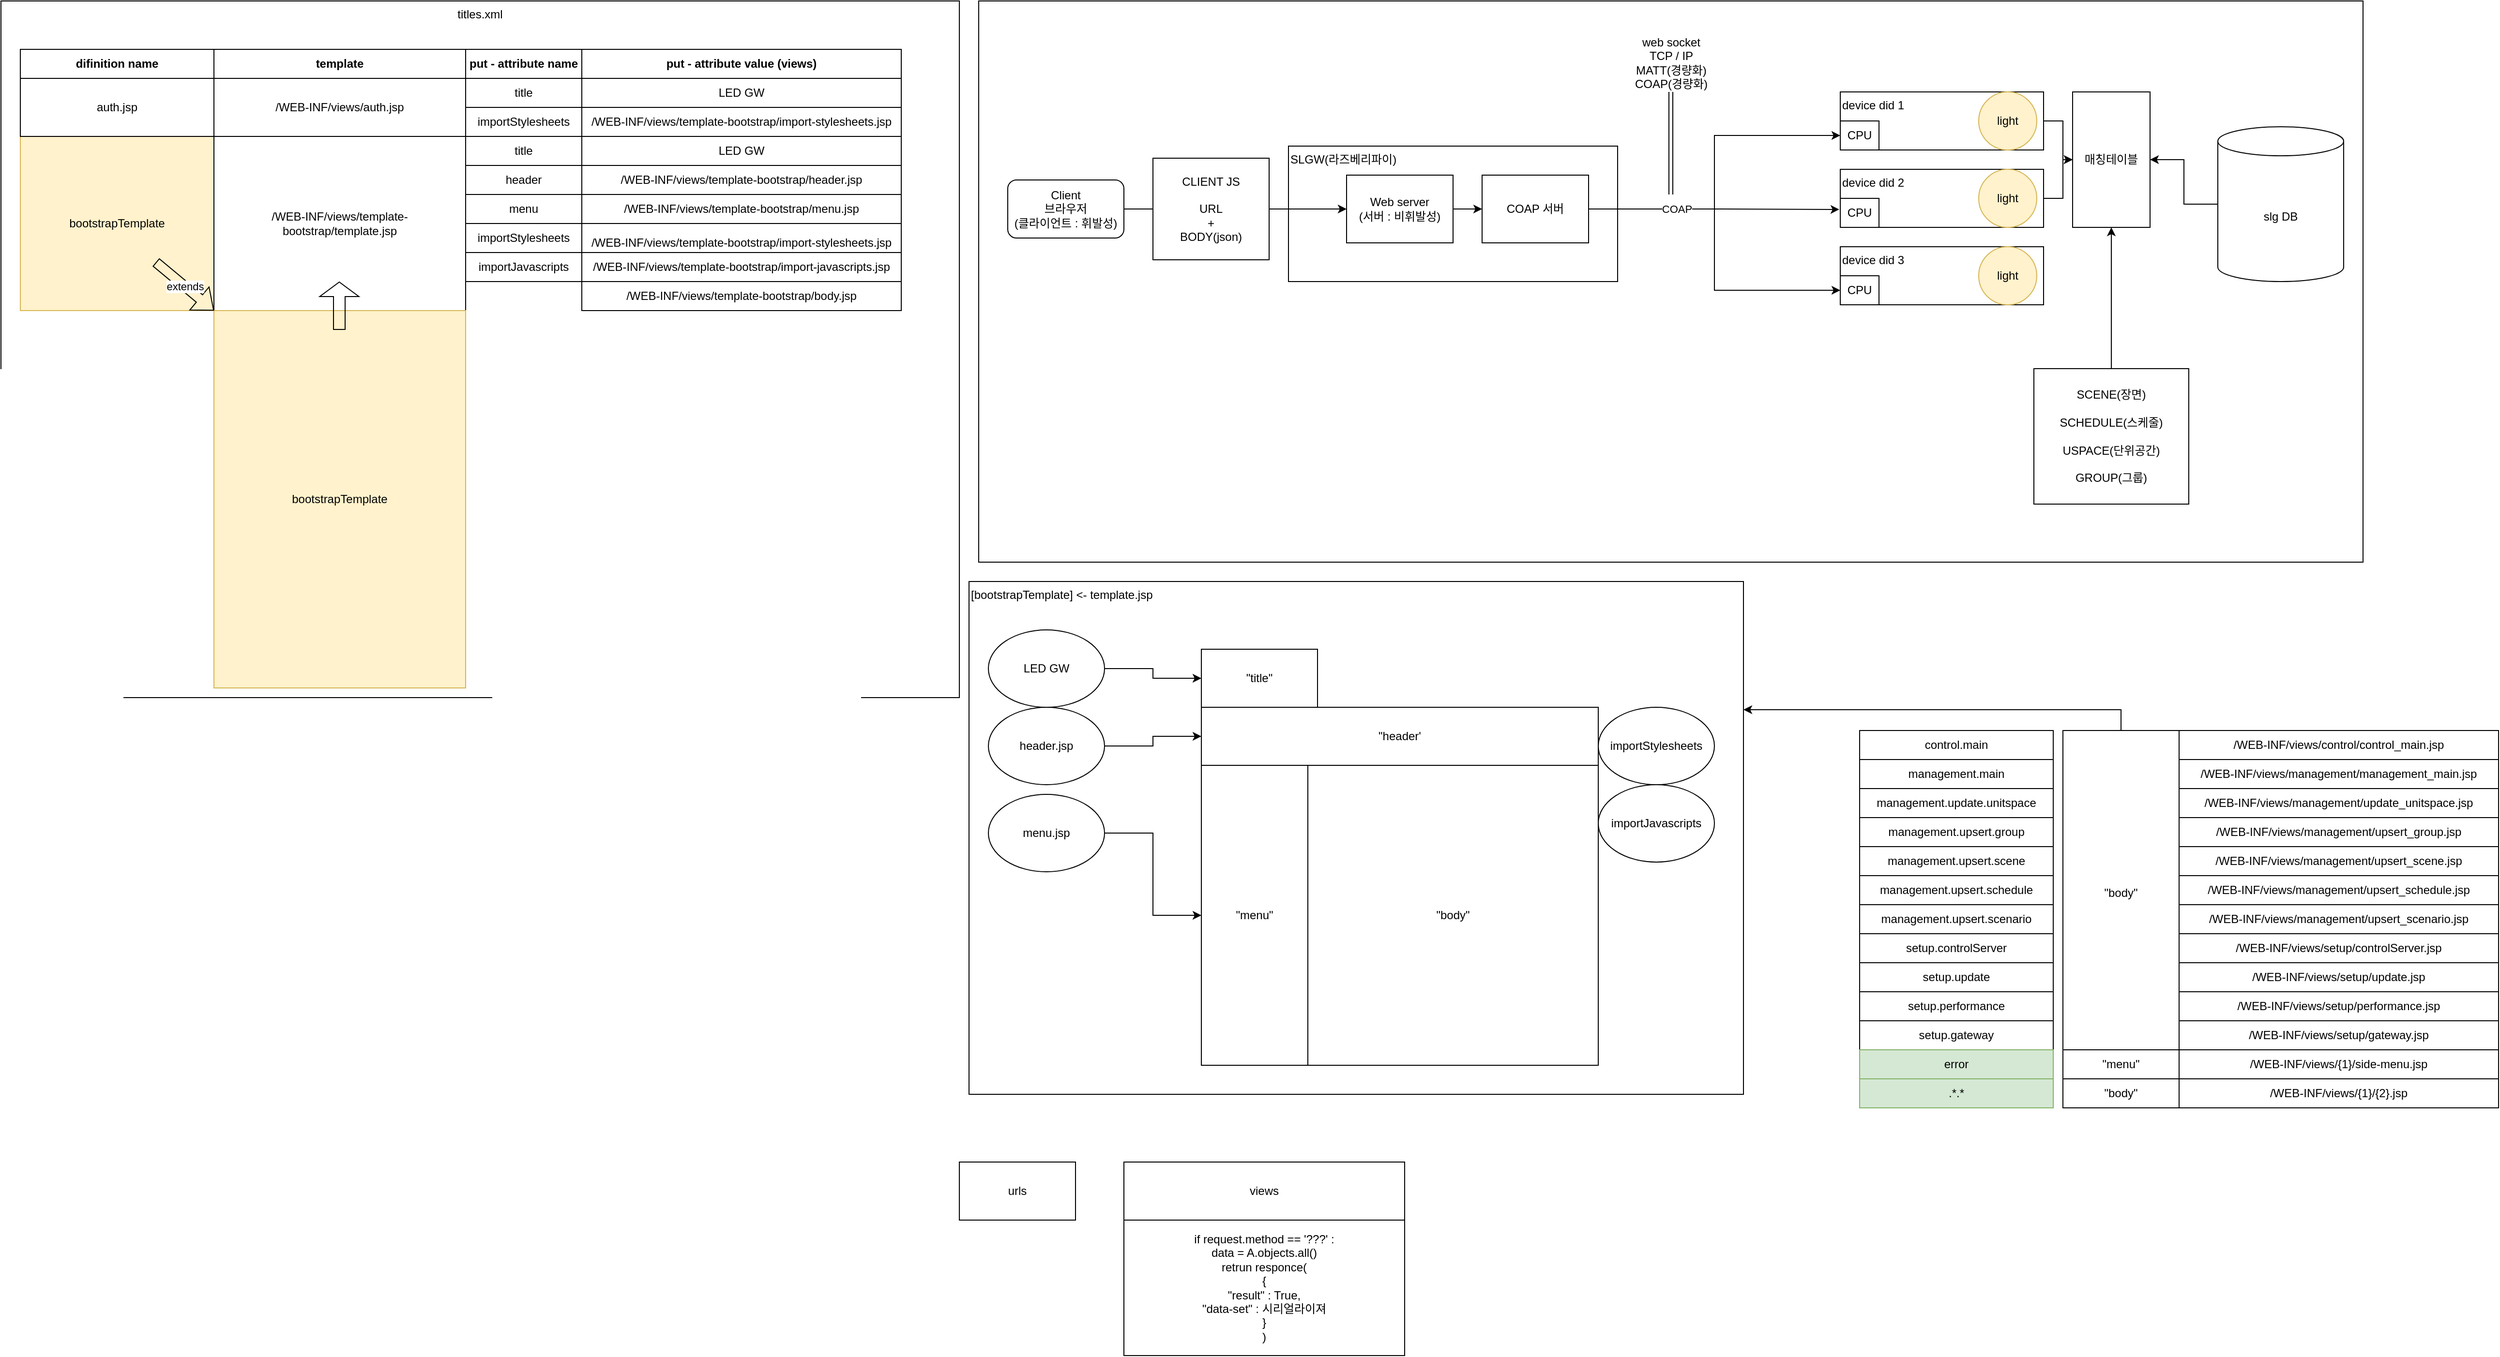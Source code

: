 <mxfile version="18.1.1" type="github">
  <diagram id="MzFicAQLVDI_cGvtkar0" name="Page-1">
    <mxGraphModel dx="460" dy="744" grid="1" gridSize="10" guides="1" tooltips="1" connect="1" arrows="1" fold="1" page="1" pageScale="1" pageWidth="827" pageHeight="1169" math="0" shadow="0">
      <root>
        <mxCell id="0" />
        <mxCell id="1" parent="0" />
        <mxCell id="2Gljx4XNKnDdfadYsLNz-16" value="[bootstrapTemplate] &amp;lt;- template.jsp" style="rounded=0;whiteSpace=wrap;html=1;verticalAlign=top;align=left;" parent="1" vertex="1">
          <mxGeometry x="1030" y="640" width="800" height="530" as="geometry" />
        </mxCell>
        <mxCell id="2Gljx4XNKnDdfadYsLNz-2" value="" style="rounded=0;whiteSpace=wrap;html=1;" parent="1" vertex="1">
          <mxGeometry x="1040" y="40" width="1430" height="580" as="geometry" />
        </mxCell>
        <mxCell id="lAMjxFeC6OFQzj6104G1-1" value="SLGW(라즈베리파이)" style="rounded=0;whiteSpace=wrap;html=1;verticalAlign=top;align=left;" parent="1" vertex="1">
          <mxGeometry x="1360" y="190" width="340" height="140" as="geometry" />
        </mxCell>
        <mxCell id="Hx5KmIL_yOUIcQr_x3xt-8" value="titles.xml" style="rounded=0;whiteSpace=wrap;html=1;verticalAlign=top;" parent="1" vertex="1">
          <mxGeometry x="30" y="40" width="990" height="720" as="geometry" />
        </mxCell>
        <mxCell id="Hx5KmIL_yOUIcQr_x3xt-2" value="title" style="rounded=0;whiteSpace=wrap;html=1;" parent="1" vertex="1">
          <mxGeometry x="510" y="180" width="120" height="30" as="geometry" />
        </mxCell>
        <mxCell id="Hx5KmIL_yOUIcQr_x3xt-3" value="header" style="rounded=0;whiteSpace=wrap;html=1;" parent="1" vertex="1">
          <mxGeometry x="510" y="210" width="120" height="30" as="geometry" />
        </mxCell>
        <mxCell id="Hx5KmIL_yOUIcQr_x3xt-4" value="menu" style="rounded=0;whiteSpace=wrap;html=1;" parent="1" vertex="1">
          <mxGeometry x="510" y="240" width="120" height="30" as="geometry" />
        </mxCell>
        <mxCell id="Hx5KmIL_yOUIcQr_x3xt-5" value="importStylesheets" style="rounded=0;whiteSpace=wrap;html=1;" parent="1" vertex="1">
          <mxGeometry x="510" y="270" width="120" height="30" as="geometry" />
        </mxCell>
        <mxCell id="Hx5KmIL_yOUIcQr_x3xt-6" value="importJavascripts" style="rounded=0;whiteSpace=wrap;html=1;" parent="1" vertex="1">
          <mxGeometry x="510" y="300" width="120" height="30" as="geometry" />
        </mxCell>
        <mxCell id="2Gljx4XNKnDdfadYsLNz-23" style="edgeStyle=orthogonalEdgeStyle;rounded=0;orthogonalLoop=1;jettySize=auto;html=1;exitX=0.5;exitY=0;exitDx=0;exitDy=0;entryX=1;entryY=0.25;entryDx=0;entryDy=0;" parent="1" source="Hx5KmIL_yOUIcQr_x3xt-7" target="2Gljx4XNKnDdfadYsLNz-16" edge="1">
          <mxGeometry relative="1" as="geometry" />
        </mxCell>
        <mxCell id="Hx5KmIL_yOUIcQr_x3xt-7" value="&quot;body&quot;" style="rounded=0;whiteSpace=wrap;html=1;" parent="1" vertex="1">
          <mxGeometry x="2160" y="794" width="120" height="336" as="geometry" />
        </mxCell>
        <mxCell id="Hx5KmIL_yOUIcQr_x3xt-24" value="/WEB-INF/views/{1}/side-menu.jsp" style="group;" parent="1" vertex="1" connectable="0">
          <mxGeometry x="2280" y="794" width="330" height="390" as="geometry" />
        </mxCell>
        <UserObject label="/WEB-INF/views/management/upsert_scenario.jsp" link="management.upsert.scenario" id="Hx5KmIL_yOUIcQr_x3xt-25">
          <mxCell style="rounded=0;whiteSpace=wrap;html=1;" parent="Hx5KmIL_yOUIcQr_x3xt-24" vertex="1">
            <mxGeometry y="180" width="330" height="30" as="geometry" />
          </mxCell>
        </UserObject>
        <UserObject label="/WEB-INF/views/setup/controlServer.jsp" link="setup.controlServer" id="Hx5KmIL_yOUIcQr_x3xt-26">
          <mxCell style="rounded=0;whiteSpace=wrap;html=1;" parent="Hx5KmIL_yOUIcQr_x3xt-24" vertex="1">
            <mxGeometry y="210" width="330" height="30" as="geometry" />
          </mxCell>
        </UserObject>
        <UserObject label="/WEB-INF/views/setup/update.jsp" link="setup.update" id="Hx5KmIL_yOUIcQr_x3xt-27">
          <mxCell style="rounded=0;whiteSpace=wrap;html=1;" parent="Hx5KmIL_yOUIcQr_x3xt-24" vertex="1">
            <mxGeometry y="240" width="330" height="30" as="geometry" />
          </mxCell>
        </UserObject>
        <UserObject label="/WEB-INF/views/setup/performance.jsp" link="setup.performance" id="Hx5KmIL_yOUIcQr_x3xt-28">
          <mxCell style="rounded=0;whiteSpace=wrap;html=1;" parent="Hx5KmIL_yOUIcQr_x3xt-24" vertex="1">
            <mxGeometry y="270" width="330" height="30" as="geometry" />
          </mxCell>
        </UserObject>
        <UserObject label="/WEB-INF/views/setup/gateway.jsp" link="setup.gateway" id="Hx5KmIL_yOUIcQr_x3xt-29">
          <mxCell style="rounded=0;whiteSpace=wrap;html=1;" parent="Hx5KmIL_yOUIcQr_x3xt-24" vertex="1">
            <mxGeometry y="300" width="330" height="30" as="geometry" />
          </mxCell>
        </UserObject>
        <UserObject label="/WEB-INF/views/{1}/side-menu.jsp" link="setup.performance" id="Hx5KmIL_yOUIcQr_x3xt-30">
          <mxCell style="rounded=0;whiteSpace=wrap;html=1;" parent="Hx5KmIL_yOUIcQr_x3xt-24" vertex="1">
            <mxGeometry y="330" width="330" height="30" as="geometry" />
          </mxCell>
        </UserObject>
        <UserObject label="/WEB-INF/views/{1}/{2}.jsp" link="setup.performance" id="Hx5KmIL_yOUIcQr_x3xt-31">
          <mxCell style="rounded=0;whiteSpace=wrap;html=1;" parent="Hx5KmIL_yOUIcQr_x3xt-24" vertex="1">
            <mxGeometry y="360" width="330" height="30" as="geometry" />
          </mxCell>
        </UserObject>
        <mxCell id="Hx5KmIL_yOUIcQr_x3xt-32" value="/WEB-INF/views/control/control_main.jsp" style="rounded=0;whiteSpace=wrap;html=1;" parent="Hx5KmIL_yOUIcQr_x3xt-24" vertex="1">
          <mxGeometry width="330" height="30" as="geometry" />
        </mxCell>
        <mxCell id="Hx5KmIL_yOUIcQr_x3xt-33" value="/WEB-INF/views/management/management_main.jsp" style="rounded=0;whiteSpace=wrap;html=1;" parent="Hx5KmIL_yOUIcQr_x3xt-24" vertex="1">
          <mxGeometry y="30" width="330" height="30" as="geometry" />
        </mxCell>
        <mxCell id="Hx5KmIL_yOUIcQr_x3xt-34" value="/WEB-INF/views/management/update_unitspace.jsp" style="rounded=0;whiteSpace=wrap;html=1;" parent="Hx5KmIL_yOUIcQr_x3xt-24" vertex="1">
          <mxGeometry y="60" width="330" height="30" as="geometry" />
        </mxCell>
        <UserObject label="/WEB-INF/views/management/upsert_group.jsp" id="Hx5KmIL_yOUIcQr_x3xt-35">
          <mxCell style="rounded=0;whiteSpace=wrap;html=1;" parent="Hx5KmIL_yOUIcQr_x3xt-24" vertex="1">
            <mxGeometry y="90" width="330" height="30" as="geometry" />
          </mxCell>
        </UserObject>
        <UserObject label="/WEB-INF/views/management/upsert_scene.jsp" link="management.upsert.scene" id="Hx5KmIL_yOUIcQr_x3xt-36">
          <mxCell style="rounded=0;whiteSpace=wrap;html=1;" parent="Hx5KmIL_yOUIcQr_x3xt-24" vertex="1">
            <mxGeometry y="120" width="330" height="30" as="geometry" />
          </mxCell>
        </UserObject>
        <UserObject label="/WEB-INF/views/management/upsert_schedule.jsp" link="management.upsert.schedule" id="Hx5KmIL_yOUIcQr_x3xt-37">
          <mxCell style="rounded=0;whiteSpace=wrap;html=1;" parent="Hx5KmIL_yOUIcQr_x3xt-24" vertex="1">
            <mxGeometry y="150" width="330" height="30" as="geometry" />
          </mxCell>
        </UserObject>
        <mxCell id="Hx5KmIL_yOUIcQr_x3xt-9" value="control.main" style="rounded=0;whiteSpace=wrap;html=1;" parent="1" vertex="1">
          <mxGeometry x="1950" y="794" width="200" height="30" as="geometry" />
        </mxCell>
        <mxCell id="Hx5KmIL_yOUIcQr_x3xt-59" value="LED GW" style="rounded=0;whiteSpace=wrap;html=1;" parent="1" vertex="1">
          <mxGeometry x="630" y="180" width="330" height="30" as="geometry" />
        </mxCell>
        <mxCell id="Hx5KmIL_yOUIcQr_x3xt-60" value="/WEB-INF/views/template-bootstrap/header.jsp" style="rounded=0;whiteSpace=wrap;html=1;" parent="1" vertex="1">
          <mxGeometry x="630" y="210" width="330" height="30" as="geometry" />
        </mxCell>
        <mxCell id="Hx5KmIL_yOUIcQr_x3xt-61" value="/WEB-INF/views/template-bootstrap/menu.jsp" style="rounded=0;whiteSpace=wrap;html=1;" parent="1" vertex="1">
          <mxGeometry x="630" y="240" width="330" height="30" as="geometry" />
        </mxCell>
        <mxCell id="Hx5KmIL_yOUIcQr_x3xt-62" value="/WEB-INF/views/template-bootstrap/import-stylesheets.jsp" style="rounded=0;whiteSpace=wrap;html=1;" parent="1" vertex="1">
          <mxGeometry x="630" y="270" width="330" height="40" as="geometry" />
        </mxCell>
        <mxCell id="Hx5KmIL_yOUIcQr_x3xt-63" value="/WEB-INF/views/template-bootstrap/body.jsp" style="rounded=0;whiteSpace=wrap;html=1;" parent="1" vertex="1">
          <mxGeometry x="630" y="330" width="330" height="30" as="geometry" />
        </mxCell>
        <mxCell id="Hx5KmIL_yOUIcQr_x3xt-64" value="/WEB-INF/views/template-bootstrap/import-javascripts.jsp" style="rounded=0;whiteSpace=wrap;html=1;" parent="1" vertex="1">
          <mxGeometry x="630" y="300" width="330" height="30" as="geometry" />
        </mxCell>
        <mxCell id="Hx5KmIL_yOUIcQr_x3xt-65" value="bootstrapTemplate" style="rounded=0;whiteSpace=wrap;html=1;fillColor=#fff2cc;strokeColor=#d6b656;" parent="1" vertex="1">
          <mxGeometry x="50" y="180" width="200" height="180" as="geometry" />
        </mxCell>
        <mxCell id="Hx5KmIL_yOUIcQr_x3xt-71" value="auth.jsp" style="rounded=0;whiteSpace=wrap;html=1;" parent="1" vertex="1">
          <mxGeometry x="50" y="120" width="200" height="60" as="geometry" />
        </mxCell>
        <mxCell id="Hx5KmIL_yOUIcQr_x3xt-73" value="/WEB-INF/views/template-bootstrap/template.jsp" style="rounded=0;whiteSpace=wrap;html=1;" parent="1" vertex="1">
          <mxGeometry x="250" y="180" width="260" height="180" as="geometry" />
        </mxCell>
        <mxCell id="Hx5KmIL_yOUIcQr_x3xt-74" value="/WEB-INF/views/auth.jsp" style="rounded=0;whiteSpace=wrap;html=1;" parent="1" vertex="1">
          <mxGeometry x="250" y="120" width="260" height="60" as="geometry" />
        </mxCell>
        <mxCell id="Hx5KmIL_yOUIcQr_x3xt-75" value="title" style="rounded=0;whiteSpace=wrap;html=1;" parent="1" vertex="1">
          <mxGeometry x="510" y="120" width="120" height="30" as="geometry" />
        </mxCell>
        <mxCell id="Hx5KmIL_yOUIcQr_x3xt-76" value="importStylesheets" style="rounded=0;whiteSpace=wrap;html=1;" parent="1" vertex="1">
          <mxGeometry x="510" y="150" width="120" height="30" as="geometry" />
        </mxCell>
        <mxCell id="Hx5KmIL_yOUIcQr_x3xt-77" value="/WEB-INF/views/template-bootstrap/import-stylesheets.jsp" style="rounded=0;whiteSpace=wrap;html=1;" parent="1" vertex="1">
          <mxGeometry x="630" y="150" width="330" height="30" as="geometry" />
        </mxCell>
        <mxCell id="Hx5KmIL_yOUIcQr_x3xt-78" value="LED GW" style="rounded=0;whiteSpace=wrap;html=1;" parent="1" vertex="1">
          <mxGeometry x="630" y="120" width="330" height="30" as="geometry" />
        </mxCell>
        <mxCell id="Hx5KmIL_yOUIcQr_x3xt-80" value="template" style="rounded=0;whiteSpace=wrap;html=1;fontStyle=1" parent="1" vertex="1">
          <mxGeometry x="250" y="90" width="260" height="30" as="geometry" />
        </mxCell>
        <mxCell id="Hx5KmIL_yOUIcQr_x3xt-81" value="difinition name" style="rounded=0;whiteSpace=wrap;html=1;fontStyle=1" parent="1" vertex="1">
          <mxGeometry x="50" y="90" width="200" height="30" as="geometry" />
        </mxCell>
        <mxCell id="Hx5KmIL_yOUIcQr_x3xt-82" value="put - attribute name" style="rounded=0;whiteSpace=wrap;html=1;fontStyle=1" parent="1" vertex="1">
          <mxGeometry x="510" y="90" width="120" height="30" as="geometry" />
        </mxCell>
        <mxCell id="Hx5KmIL_yOUIcQr_x3xt-83" value="put - attribute value (views)" style="rounded=0;whiteSpace=wrap;html=1;fontStyle=1" parent="1" vertex="1">
          <mxGeometry x="630" y="90" width="330" height="30" as="geometry" />
        </mxCell>
        <mxCell id="Hx5KmIL_yOUIcQr_x3xt-84" value="" style="group" parent="1" vertex="1" connectable="0">
          <mxGeometry x="1950" y="824" width="200" height="360" as="geometry" />
        </mxCell>
        <UserObject label="management.upsert.scenario" link="management.upsert.scenario" id="Hx5KmIL_yOUIcQr_x3xt-16">
          <mxCell style="rounded=0;whiteSpace=wrap;html=1;" parent="Hx5KmIL_yOUIcQr_x3xt-84" vertex="1">
            <mxGeometry y="150" width="200" height="30" as="geometry" />
          </mxCell>
        </UserObject>
        <UserObject label="setup.controlServer" link="setup.controlServer" id="Hx5KmIL_yOUIcQr_x3xt-17">
          <mxCell style="rounded=0;whiteSpace=wrap;html=1;" parent="Hx5KmIL_yOUIcQr_x3xt-84" vertex="1">
            <mxGeometry y="180" width="200" height="30" as="geometry" />
          </mxCell>
        </UserObject>
        <UserObject label="setup.update" link="setup.update" id="Hx5KmIL_yOUIcQr_x3xt-18">
          <mxCell style="rounded=0;whiteSpace=wrap;html=1;" parent="Hx5KmIL_yOUIcQr_x3xt-84" vertex="1">
            <mxGeometry y="210" width="200" height="30" as="geometry" />
          </mxCell>
        </UserObject>
        <UserObject label="setup.performance" link="setup.performance" id="Hx5KmIL_yOUIcQr_x3xt-19">
          <mxCell style="rounded=0;whiteSpace=wrap;html=1;" parent="Hx5KmIL_yOUIcQr_x3xt-84" vertex="1">
            <mxGeometry y="240" width="200" height="30" as="geometry" />
          </mxCell>
        </UserObject>
        <UserObject label="setup.gateway" link="setup.gateway" id="Hx5KmIL_yOUIcQr_x3xt-20">
          <mxCell style="rounded=0;whiteSpace=wrap;html=1;" parent="Hx5KmIL_yOUIcQr_x3xt-84" vertex="1">
            <mxGeometry y="270" width="200" height="30" as="geometry" />
          </mxCell>
        </UserObject>
        <UserObject label="error" link="setup.performance" id="Hx5KmIL_yOUIcQr_x3xt-21">
          <mxCell style="rounded=0;whiteSpace=wrap;html=1;fillColor=#d5e8d4;strokeColor=#82b366;" parent="Hx5KmIL_yOUIcQr_x3xt-84" vertex="1">
            <mxGeometry y="300" width="200" height="30" as="geometry" />
          </mxCell>
        </UserObject>
        <UserObject label=".*.*" link="setup.performance" id="Hx5KmIL_yOUIcQr_x3xt-22">
          <mxCell style="rounded=0;whiteSpace=wrap;html=1;fillColor=#d5e8d4;strokeColor=#82b366;" parent="Hx5KmIL_yOUIcQr_x3xt-84" vertex="1">
            <mxGeometry y="330" width="200" height="30" as="geometry" />
          </mxCell>
        </UserObject>
        <mxCell id="Hx5KmIL_yOUIcQr_x3xt-10" value="management.main" style="rounded=0;whiteSpace=wrap;html=1;" parent="Hx5KmIL_yOUIcQr_x3xt-84" vertex="1">
          <mxGeometry width="200" height="30" as="geometry" />
        </mxCell>
        <mxCell id="Hx5KmIL_yOUIcQr_x3xt-11" value="management.update.unitspace" style="rounded=0;whiteSpace=wrap;html=1;" parent="Hx5KmIL_yOUIcQr_x3xt-84" vertex="1">
          <mxGeometry y="30" width="200" height="30" as="geometry" />
        </mxCell>
        <UserObject label="management.upsert.group" id="Hx5KmIL_yOUIcQr_x3xt-12">
          <mxCell style="rounded=0;whiteSpace=wrap;html=1;" parent="Hx5KmIL_yOUIcQr_x3xt-84" vertex="1">
            <mxGeometry y="60" width="200" height="30" as="geometry" />
          </mxCell>
        </UserObject>
        <UserObject label="management.upsert.scene" link="management.upsert.scene" id="Hx5KmIL_yOUIcQr_x3xt-13">
          <mxCell style="rounded=0;whiteSpace=wrap;html=1;" parent="Hx5KmIL_yOUIcQr_x3xt-84" vertex="1">
            <mxGeometry y="90" width="200" height="30" as="geometry" />
          </mxCell>
        </UserObject>
        <UserObject label="management.upsert.schedule" link="management.upsert.schedule" id="Hx5KmIL_yOUIcQr_x3xt-14">
          <mxCell style="rounded=0;whiteSpace=wrap;html=1;" parent="Hx5KmIL_yOUIcQr_x3xt-84" vertex="1">
            <mxGeometry y="120" width="200" height="30" as="geometry" />
          </mxCell>
        </UserObject>
        <mxCell id="Hx5KmIL_yOUIcQr_x3xt-85" value="bootstrapTemplate" style="rounded=0;whiteSpace=wrap;html=1;fillColor=#fff2cc;strokeColor=#d6b656;" parent="1" vertex="1">
          <mxGeometry x="250" y="360" width="260" height="390" as="geometry" />
        </mxCell>
        <mxCell id="Hx5KmIL_yOUIcQr_x3xt-86" value="extends" style="shape=flexArrow;endArrow=classic;html=1;rounded=0;entryX=0;entryY=0;entryDx=0;entryDy=0;" parent="1" target="Hx5KmIL_yOUIcQr_x3xt-85" edge="1">
          <mxGeometry width="50" height="50" relative="1" as="geometry">
            <mxPoint x="190" y="310" as="sourcePoint" />
            <mxPoint x="240" y="260" as="targetPoint" />
          </mxGeometry>
        </mxCell>
        <mxCell id="Hx5KmIL_yOUIcQr_x3xt-87" value="&quot;menu&quot;" style="rounded=0;whiteSpace=wrap;html=1;" parent="1" vertex="1">
          <mxGeometry x="2160" y="1124" width="120" height="30" as="geometry" />
        </mxCell>
        <mxCell id="Hx5KmIL_yOUIcQr_x3xt-88" value="&quot;body&quot;" style="rounded=0;whiteSpace=wrap;html=1;" parent="1" vertex="1">
          <mxGeometry x="2160" y="1154" width="120" height="30" as="geometry" />
        </mxCell>
        <mxCell id="lAMjxFeC6OFQzj6104G1-39" style="edgeStyle=orthogonalEdgeStyle;rounded=0;orthogonalLoop=1;jettySize=auto;html=1;exitX=1;exitY=0.5;exitDx=0;exitDy=0;entryX=0;entryY=0.5;entryDx=0;entryDy=0;" parent="1" source="lAMjxFeC6OFQzj6104G1-2" target="lAMjxFeC6OFQzj6104G1-3" edge="1">
          <mxGeometry relative="1" as="geometry" />
        </mxCell>
        <mxCell id="lAMjxFeC6OFQzj6104G1-2" value="Web server&lt;br&gt;(서버 : 비휘발성)" style="rounded=0;whiteSpace=wrap;html=1;" parent="1" vertex="1">
          <mxGeometry x="1420" y="220" width="110" height="70" as="geometry" />
        </mxCell>
        <mxCell id="lAMjxFeC6OFQzj6104G1-18" style="edgeStyle=orthogonalEdgeStyle;rounded=0;orthogonalLoop=1;jettySize=auto;html=1;exitX=1;exitY=0.5;exitDx=0;exitDy=0;entryX=0;entryY=0.5;entryDx=0;entryDy=0;" parent="1" source="lAMjxFeC6OFQzj6104G1-3" target="lAMjxFeC6OFQzj6104G1-10" edge="1">
          <mxGeometry relative="1" as="geometry" />
        </mxCell>
        <mxCell id="lAMjxFeC6OFQzj6104G1-19" style="edgeStyle=orthogonalEdgeStyle;rounded=0;orthogonalLoop=1;jettySize=auto;html=1;exitX=1;exitY=0.5;exitDx=0;exitDy=0;entryX=-0.025;entryY=0.383;entryDx=0;entryDy=0;entryPerimeter=0;" parent="1" source="lAMjxFeC6OFQzj6104G1-3" target="lAMjxFeC6OFQzj6104G1-13" edge="1">
          <mxGeometry relative="1" as="geometry" />
        </mxCell>
        <mxCell id="lAMjxFeC6OFQzj6104G1-20" value="COAP" style="edgeStyle=orthogonalEdgeStyle;rounded=0;orthogonalLoop=1;jettySize=auto;html=1;entryX=0;entryY=0.5;entryDx=0;entryDy=0;" parent="1" source="lAMjxFeC6OFQzj6104G1-3" target="lAMjxFeC6OFQzj6104G1-16" edge="1">
          <mxGeometry x="-0.471" relative="1" as="geometry">
            <mxPoint as="offset" />
          </mxGeometry>
        </mxCell>
        <mxCell id="lAMjxFeC6OFQzj6104G1-3" value="COAP 서버" style="rounded=0;whiteSpace=wrap;html=1;" parent="1" vertex="1">
          <mxGeometry x="1560" y="220" width="110" height="70" as="geometry" />
        </mxCell>
        <mxCell id="lAMjxFeC6OFQzj6104G1-5" style="edgeStyle=orthogonalEdgeStyle;rounded=0;orthogonalLoop=1;jettySize=auto;html=1;startArrow=none;" parent="1" source="lAMjxFeC6OFQzj6104G1-6" target="lAMjxFeC6OFQzj6104G1-2" edge="1">
          <mxGeometry relative="1" as="geometry" />
        </mxCell>
        <mxCell id="lAMjxFeC6OFQzj6104G1-4" value="Client&lt;br&gt;브라우저&lt;br&gt;(클라이언트 : 휘발성)" style="rounded=1;whiteSpace=wrap;html=1;" parent="1" vertex="1">
          <mxGeometry x="1070" y="225" width="120" height="60" as="geometry" />
        </mxCell>
        <mxCell id="lAMjxFeC6OFQzj6104G1-6" value="CLIENT JS&lt;br&gt;&lt;br&gt;URL&lt;br&gt;+&lt;br&gt;BODY(json)" style="rounded=0;whiteSpace=wrap;html=1;" parent="1" vertex="1">
          <mxGeometry x="1220" y="202.5" width="120" height="105" as="geometry" />
        </mxCell>
        <mxCell id="lAMjxFeC6OFQzj6104G1-7" value="" style="edgeStyle=orthogonalEdgeStyle;rounded=0;orthogonalLoop=1;jettySize=auto;html=1;endArrow=none;" parent="1" source="lAMjxFeC6OFQzj6104G1-4" target="lAMjxFeC6OFQzj6104G1-6" edge="1">
          <mxGeometry relative="1" as="geometry">
            <mxPoint x="1190" y="255" as="sourcePoint" />
            <mxPoint x="1420" y="255" as="targetPoint" />
          </mxGeometry>
        </mxCell>
        <mxCell id="lAMjxFeC6OFQzj6104G1-43" style="edgeStyle=orthogonalEdgeStyle;rounded=0;orthogonalLoop=1;jettySize=auto;html=1;exitX=1;exitY=0.5;exitDx=0;exitDy=0;" parent="1" source="lAMjxFeC6OFQzj6104G1-8" target="lAMjxFeC6OFQzj6104G1-24" edge="1">
          <mxGeometry relative="1" as="geometry" />
        </mxCell>
        <mxCell id="lAMjxFeC6OFQzj6104G1-8" value="device did 1" style="rounded=0;whiteSpace=wrap;html=1;verticalAlign=top;align=left;" parent="1" vertex="1">
          <mxGeometry x="1930" y="134" width="210" height="60" as="geometry" />
        </mxCell>
        <mxCell id="lAMjxFeC6OFQzj6104G1-9" value="light" style="ellipse;whiteSpace=wrap;html=1;fillColor=#fff2cc;strokeColor=#d6b656;" parent="1" vertex="1">
          <mxGeometry x="2073" y="134" width="60" height="60" as="geometry" />
        </mxCell>
        <mxCell id="lAMjxFeC6OFQzj6104G1-10" value="CPU" style="rounded=0;whiteSpace=wrap;html=1;" parent="1" vertex="1">
          <mxGeometry x="1930" y="164" width="40" height="30" as="geometry" />
        </mxCell>
        <mxCell id="lAMjxFeC6OFQzj6104G1-45" style="edgeStyle=orthogonalEdgeStyle;rounded=0;orthogonalLoop=1;jettySize=auto;html=1;entryX=0;entryY=0.5;entryDx=0;entryDy=0;" parent="1" source="lAMjxFeC6OFQzj6104G1-11" target="lAMjxFeC6OFQzj6104G1-24" edge="1">
          <mxGeometry relative="1" as="geometry" />
        </mxCell>
        <mxCell id="lAMjxFeC6OFQzj6104G1-11" value="device did 2" style="rounded=0;whiteSpace=wrap;html=1;verticalAlign=top;align=left;" parent="1" vertex="1">
          <mxGeometry x="1930" y="214" width="210" height="60" as="geometry" />
        </mxCell>
        <mxCell id="lAMjxFeC6OFQzj6104G1-12" value="light" style="ellipse;whiteSpace=wrap;html=1;fillColor=#fff2cc;strokeColor=#d6b656;" parent="1" vertex="1">
          <mxGeometry x="2073" y="214" width="60" height="60" as="geometry" />
        </mxCell>
        <mxCell id="lAMjxFeC6OFQzj6104G1-13" value="CPU" style="rounded=0;whiteSpace=wrap;html=1;" parent="1" vertex="1">
          <mxGeometry x="1930" y="244" width="40" height="30" as="geometry" />
        </mxCell>
        <mxCell id="lAMjxFeC6OFQzj6104G1-14" value="device did 3" style="rounded=0;whiteSpace=wrap;html=1;align=left;verticalAlign=top;" parent="1" vertex="1">
          <mxGeometry x="1930" y="294" width="210" height="60" as="geometry" />
        </mxCell>
        <mxCell id="lAMjxFeC6OFQzj6104G1-15" value="light" style="ellipse;whiteSpace=wrap;html=1;fillColor=#fff2cc;strokeColor=#d6b656;" parent="1" vertex="1">
          <mxGeometry x="2073" y="294" width="60" height="60" as="geometry" />
        </mxCell>
        <mxCell id="lAMjxFeC6OFQzj6104G1-16" value="CPU" style="rounded=0;whiteSpace=wrap;html=1;" parent="1" vertex="1">
          <mxGeometry x="1930" y="324" width="40" height="30" as="geometry" />
        </mxCell>
        <mxCell id="lAMjxFeC6OFQzj6104G1-42" style="edgeStyle=orthogonalEdgeStyle;rounded=0;orthogonalLoop=1;jettySize=auto;html=1;" parent="1" source="lAMjxFeC6OFQzj6104G1-23" target="lAMjxFeC6OFQzj6104G1-24" edge="1">
          <mxGeometry relative="1" as="geometry" />
        </mxCell>
        <mxCell id="lAMjxFeC6OFQzj6104G1-23" value="slg DB" style="shape=cylinder3;whiteSpace=wrap;html=1;boundedLbl=1;backgroundOutline=1;size=15;" parent="1" vertex="1">
          <mxGeometry x="2320" y="170" width="130" height="160" as="geometry" />
        </mxCell>
        <mxCell id="lAMjxFeC6OFQzj6104G1-24" value="매칭테이블" style="rounded=0;whiteSpace=wrap;html=1;" parent="1" vertex="1">
          <mxGeometry x="2170" y="134" width="80" height="140" as="geometry" />
        </mxCell>
        <mxCell id="2Gljx4XNKnDdfadYsLNz-1" style="edgeStyle=orthogonalEdgeStyle;rounded=0;orthogonalLoop=1;jettySize=auto;html=1;shape=link;" parent="1" source="lAMjxFeC6OFQzj6104G1-40" edge="1">
          <mxGeometry relative="1" as="geometry">
            <mxPoint x="1755.0" y="240" as="targetPoint" />
          </mxGeometry>
        </mxCell>
        <mxCell id="lAMjxFeC6OFQzj6104G1-40" value="web socket&lt;br&gt;TCP / IP&lt;br&gt;MATT(경량화)&lt;br&gt;COAP(경량화)" style="text;html=1;align=center;verticalAlign=middle;resizable=0;points=[];autosize=1;strokeColor=none;fillColor=none;" parent="1" vertex="1">
          <mxGeometry x="1710" y="74" width="90" height="60" as="geometry" />
        </mxCell>
        <mxCell id="lAMjxFeC6OFQzj6104G1-47" style="edgeStyle=orthogonalEdgeStyle;rounded=0;orthogonalLoop=1;jettySize=auto;html=1;entryX=0.5;entryY=1;entryDx=0;entryDy=0;" parent="1" source="lAMjxFeC6OFQzj6104G1-46" target="lAMjxFeC6OFQzj6104G1-24" edge="1">
          <mxGeometry relative="1" as="geometry" />
        </mxCell>
        <mxCell id="lAMjxFeC6OFQzj6104G1-46" value="SCENE(장면)&lt;br&gt;&lt;br&gt;SCHEDULE(스케줄)&lt;br&gt;&lt;br&gt;USPACE(단위공간)&lt;br&gt;&lt;br&gt;GROUP(그룹)" style="rounded=0;whiteSpace=wrap;html=1;" parent="1" vertex="1">
          <mxGeometry x="2130" y="420" width="160" height="140" as="geometry" />
        </mxCell>
        <mxCell id="2Gljx4XNKnDdfadYsLNz-5" value="" style="shape=flexArrow;endArrow=classic;html=1;rounded=0;endWidth=27.5;endSize=4.67;width=12;" parent="1" edge="1">
          <mxGeometry width="50" height="50" relative="1" as="geometry">
            <mxPoint x="379.5" y="380" as="sourcePoint" />
            <mxPoint x="379.5" y="330" as="targetPoint" />
          </mxGeometry>
        </mxCell>
        <mxCell id="2Gljx4XNKnDdfadYsLNz-7" value="&quot;header&#39;" style="rounded=0;whiteSpace=wrap;html=1;" parent="1" vertex="1">
          <mxGeometry x="1270" y="770" width="410" height="60" as="geometry" />
        </mxCell>
        <mxCell id="2Gljx4XNKnDdfadYsLNz-8" value="&quot;menu&quot;" style="rounded=0;whiteSpace=wrap;html=1;" parent="1" vertex="1">
          <mxGeometry x="1270" y="830" width="110" height="310" as="geometry" />
        </mxCell>
        <mxCell id="2Gljx4XNKnDdfadYsLNz-10" value="&quot;body&quot;" style="rounded=0;whiteSpace=wrap;html=1;" parent="1" vertex="1">
          <mxGeometry x="1380" y="830" width="300" height="310" as="geometry" />
        </mxCell>
        <mxCell id="2Gljx4XNKnDdfadYsLNz-11" value="&lt;span style=&quot;&quot;&gt;importStylesheets&lt;/span&gt;" style="ellipse;whiteSpace=wrap;html=1;" parent="1" vertex="1">
          <mxGeometry x="1680" y="770" width="120" height="80" as="geometry" />
        </mxCell>
        <mxCell id="2Gljx4XNKnDdfadYsLNz-12" value="importJavascripts" style="ellipse;whiteSpace=wrap;html=1;" parent="1" vertex="1">
          <mxGeometry x="1680" y="850" width="120" height="80" as="geometry" />
        </mxCell>
        <mxCell id="2Gljx4XNKnDdfadYsLNz-18" style="edgeStyle=orthogonalEdgeStyle;rounded=0;orthogonalLoop=1;jettySize=auto;html=1;entryX=0;entryY=0.5;entryDx=0;entryDy=0;" parent="1" source="2Gljx4XNKnDdfadYsLNz-13" target="2Gljx4XNKnDdfadYsLNz-7" edge="1">
          <mxGeometry relative="1" as="geometry" />
        </mxCell>
        <mxCell id="2Gljx4XNKnDdfadYsLNz-13" value="header.jsp" style="ellipse;whiteSpace=wrap;html=1;" parent="1" vertex="1">
          <mxGeometry x="1050" y="770" width="120" height="80" as="geometry" />
        </mxCell>
        <mxCell id="2Gljx4XNKnDdfadYsLNz-14" value="&quot;title&quot;" style="rounded=0;whiteSpace=wrap;html=1;" parent="1" vertex="1">
          <mxGeometry x="1270" y="710" width="120" height="60" as="geometry" />
        </mxCell>
        <mxCell id="2Gljx4XNKnDdfadYsLNz-19" style="edgeStyle=orthogonalEdgeStyle;rounded=0;orthogonalLoop=1;jettySize=auto;html=1;exitX=1;exitY=0.5;exitDx=0;exitDy=0;" parent="1" source="2Gljx4XNKnDdfadYsLNz-15" target="2Gljx4XNKnDdfadYsLNz-8" edge="1">
          <mxGeometry relative="1" as="geometry" />
        </mxCell>
        <mxCell id="2Gljx4XNKnDdfadYsLNz-15" value="menu.jsp" style="ellipse;whiteSpace=wrap;html=1;" parent="1" vertex="1">
          <mxGeometry x="1050" y="860" width="120" height="80" as="geometry" />
        </mxCell>
        <mxCell id="2Gljx4XNKnDdfadYsLNz-21" style="edgeStyle=orthogonalEdgeStyle;rounded=0;orthogonalLoop=1;jettySize=auto;html=1;" parent="1" source="2Gljx4XNKnDdfadYsLNz-20" target="2Gljx4XNKnDdfadYsLNz-14" edge="1">
          <mxGeometry relative="1" as="geometry" />
        </mxCell>
        <mxCell id="2Gljx4XNKnDdfadYsLNz-20" value="LED GW" style="ellipse;whiteSpace=wrap;html=1;" parent="1" vertex="1">
          <mxGeometry x="1050" y="690" width="120" height="80" as="geometry" />
        </mxCell>
        <mxCell id="JiFdPhnH2HzKx0625Ifa-1" value="urls" style="whiteSpace=wrap;html=1;" vertex="1" parent="1">
          <mxGeometry x="1020" y="1240" width="120" height="60" as="geometry" />
        </mxCell>
        <mxCell id="JiFdPhnH2HzKx0625Ifa-2" value="views" style="whiteSpace=wrap;html=1;" vertex="1" parent="1">
          <mxGeometry x="1190" y="1240" width="290" height="60" as="geometry" />
        </mxCell>
        <mxCell id="JiFdPhnH2HzKx0625Ifa-3" value="if request.method == &#39;???&#39; :&lt;br&gt;data = A.objects.all()&lt;br&gt;retrun responce(&lt;br&gt;{&lt;br&gt;&quot;result&quot; : True,&lt;br&gt;&quot;data-set&quot; : 시리얼라이져&lt;br&gt;}&lt;br&gt;)" style="whiteSpace=wrap;html=1;" vertex="1" parent="1">
          <mxGeometry x="1190" y="1300" width="290" height="140" as="geometry" />
        </mxCell>
      </root>
    </mxGraphModel>
  </diagram>
</mxfile>
